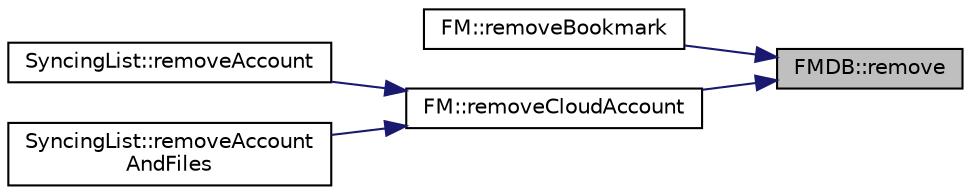 digraph "FMDB::remove"
{
 // INTERACTIVE_SVG=YES
 // LATEX_PDF_SIZE
  edge [fontname="Helvetica",fontsize="10",labelfontname="Helvetica",labelfontsize="10"];
  node [fontname="Helvetica",fontsize="10",shape=record];
  rankdir="RL";
  Node59 [label="FMDB::remove",height=0.2,width=0.4,color="black", fillcolor="grey75", style="filled", fontcolor="black",tooltip=" "];
  Node59 -> Node60 [dir="back",color="midnightblue",fontsize="10",style="solid",fontname="Helvetica"];
  Node60 [label="FM::removeBookmark",height=0.2,width=0.4,color="black", fillcolor="white", style="filled",URL="$class_f_m.html#a9930cac7b1576b3d518104dc58f00086",tooltip=" "];
  Node59 -> Node61 [dir="back",color="midnightblue",fontsize="10",style="solid",fontname="Helvetica"];
  Node61 [label="FM::removeCloudAccount",height=0.2,width=0.4,color="black", fillcolor="white", style="filled",URL="$class_f_m.html#acd45c603c9588a261242e5b7150ce899",tooltip=" "];
  Node61 -> Node62 [dir="back",color="midnightblue",fontsize="10",style="solid",fontname="Helvetica"];
  Node62 [label="SyncingList::removeAccount",height=0.2,width=0.4,color="black", fillcolor="white", style="filled",URL="$class_syncing_list.html#a50524cfaf5bb95817de587ea785f7486",tooltip=" "];
  Node61 -> Node63 [dir="back",color="midnightblue",fontsize="10",style="solid",fontname="Helvetica"];
  Node63 [label="SyncingList::removeAccount\lAndFiles",height=0.2,width=0.4,color="black", fillcolor="white", style="filled",URL="$class_syncing_list.html#ae368a7734c38bf8831523533ce2cad2f",tooltip=" "];
}
